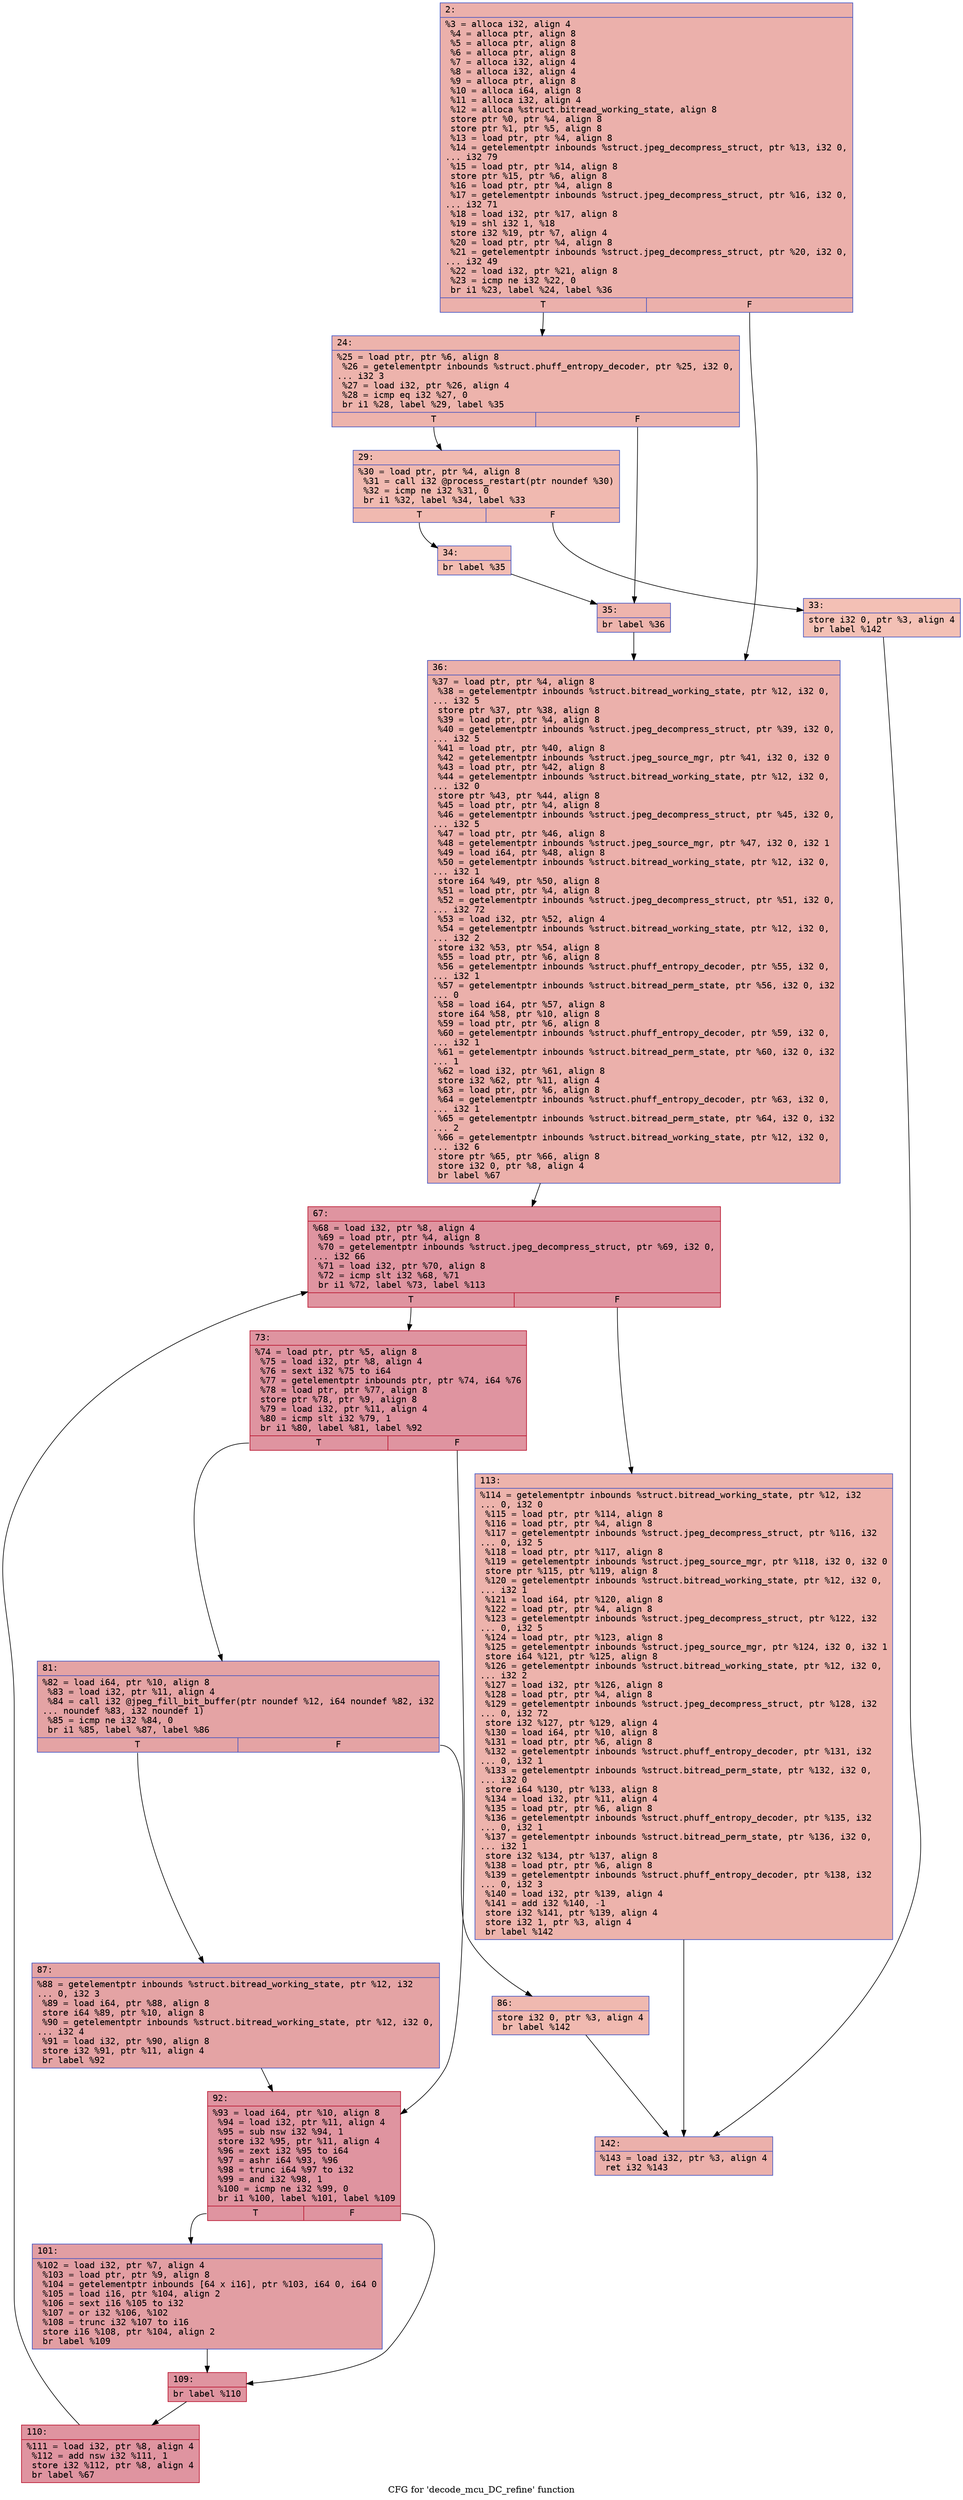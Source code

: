 digraph "CFG for 'decode_mcu_DC_refine' function" {
	label="CFG for 'decode_mcu_DC_refine' function";

	Node0x600000c7d220 [shape=record,color="#3d50c3ff", style=filled, fillcolor="#d24b4070" fontname="Courier",label="{2:\l|  %3 = alloca i32, align 4\l  %4 = alloca ptr, align 8\l  %5 = alloca ptr, align 8\l  %6 = alloca ptr, align 8\l  %7 = alloca i32, align 4\l  %8 = alloca i32, align 4\l  %9 = alloca ptr, align 8\l  %10 = alloca i64, align 8\l  %11 = alloca i32, align 4\l  %12 = alloca %struct.bitread_working_state, align 8\l  store ptr %0, ptr %4, align 8\l  store ptr %1, ptr %5, align 8\l  %13 = load ptr, ptr %4, align 8\l  %14 = getelementptr inbounds %struct.jpeg_decompress_struct, ptr %13, i32 0,\l... i32 79\l  %15 = load ptr, ptr %14, align 8\l  store ptr %15, ptr %6, align 8\l  %16 = load ptr, ptr %4, align 8\l  %17 = getelementptr inbounds %struct.jpeg_decompress_struct, ptr %16, i32 0,\l... i32 71\l  %18 = load i32, ptr %17, align 8\l  %19 = shl i32 1, %18\l  store i32 %19, ptr %7, align 4\l  %20 = load ptr, ptr %4, align 8\l  %21 = getelementptr inbounds %struct.jpeg_decompress_struct, ptr %20, i32 0,\l... i32 49\l  %22 = load i32, ptr %21, align 8\l  %23 = icmp ne i32 %22, 0\l  br i1 %23, label %24, label %36\l|{<s0>T|<s1>F}}"];
	Node0x600000c7d220:s0 -> Node0x600000c7d270[tooltip="2 -> 24\nProbability 62.50%" ];
	Node0x600000c7d220:s1 -> Node0x600000c7d400[tooltip="2 -> 36\nProbability 37.50%" ];
	Node0x600000c7d270 [shape=record,color="#3d50c3ff", style=filled, fillcolor="#d6524470" fontname="Courier",label="{24:\l|  %25 = load ptr, ptr %6, align 8\l  %26 = getelementptr inbounds %struct.phuff_entropy_decoder, ptr %25, i32 0,\l... i32 3\l  %27 = load i32, ptr %26, align 4\l  %28 = icmp eq i32 %27, 0\l  br i1 %28, label %29, label %35\l|{<s0>T|<s1>F}}"];
	Node0x600000c7d270:s0 -> Node0x600000c7d2c0[tooltip="24 -> 29\nProbability 37.50%" ];
	Node0x600000c7d270:s1 -> Node0x600000c7d3b0[tooltip="24 -> 35\nProbability 62.50%" ];
	Node0x600000c7d2c0 [shape=record,color="#3d50c3ff", style=filled, fillcolor="#de614d70" fontname="Courier",label="{29:\l|  %30 = load ptr, ptr %4, align 8\l  %31 = call i32 @process_restart(ptr noundef %30)\l  %32 = icmp ne i32 %31, 0\l  br i1 %32, label %34, label %33\l|{<s0>T|<s1>F}}"];
	Node0x600000c7d2c0:s0 -> Node0x600000c7d360[tooltip="29 -> 34\nProbability 62.50%" ];
	Node0x600000c7d2c0:s1 -> Node0x600000c7d310[tooltip="29 -> 33\nProbability 37.50%" ];
	Node0x600000c7d310 [shape=record,color="#3d50c3ff", style=filled, fillcolor="#e5705870" fontname="Courier",label="{33:\l|  store i32 0, ptr %3, align 4\l  br label %142\l}"];
	Node0x600000c7d310 -> Node0x600000c7d770[tooltip="33 -> 142\nProbability 100.00%" ];
	Node0x600000c7d360 [shape=record,color="#3d50c3ff", style=filled, fillcolor="#e1675170" fontname="Courier",label="{34:\l|  br label %35\l}"];
	Node0x600000c7d360 -> Node0x600000c7d3b0[tooltip="34 -> 35\nProbability 100.00%" ];
	Node0x600000c7d3b0 [shape=record,color="#3d50c3ff", style=filled, fillcolor="#d8564670" fontname="Courier",label="{35:\l|  br label %36\l}"];
	Node0x600000c7d3b0 -> Node0x600000c7d400[tooltip="35 -> 36\nProbability 100.00%" ];
	Node0x600000c7d400 [shape=record,color="#3d50c3ff", style=filled, fillcolor="#d24b4070" fontname="Courier",label="{36:\l|  %37 = load ptr, ptr %4, align 8\l  %38 = getelementptr inbounds %struct.bitread_working_state, ptr %12, i32 0,\l... i32 5\l  store ptr %37, ptr %38, align 8\l  %39 = load ptr, ptr %4, align 8\l  %40 = getelementptr inbounds %struct.jpeg_decompress_struct, ptr %39, i32 0,\l... i32 5\l  %41 = load ptr, ptr %40, align 8\l  %42 = getelementptr inbounds %struct.jpeg_source_mgr, ptr %41, i32 0, i32 0\l  %43 = load ptr, ptr %42, align 8\l  %44 = getelementptr inbounds %struct.bitread_working_state, ptr %12, i32 0,\l... i32 0\l  store ptr %43, ptr %44, align 8\l  %45 = load ptr, ptr %4, align 8\l  %46 = getelementptr inbounds %struct.jpeg_decompress_struct, ptr %45, i32 0,\l... i32 5\l  %47 = load ptr, ptr %46, align 8\l  %48 = getelementptr inbounds %struct.jpeg_source_mgr, ptr %47, i32 0, i32 1\l  %49 = load i64, ptr %48, align 8\l  %50 = getelementptr inbounds %struct.bitread_working_state, ptr %12, i32 0,\l... i32 1\l  store i64 %49, ptr %50, align 8\l  %51 = load ptr, ptr %4, align 8\l  %52 = getelementptr inbounds %struct.jpeg_decompress_struct, ptr %51, i32 0,\l... i32 72\l  %53 = load i32, ptr %52, align 4\l  %54 = getelementptr inbounds %struct.bitread_working_state, ptr %12, i32 0,\l... i32 2\l  store i32 %53, ptr %54, align 8\l  %55 = load ptr, ptr %6, align 8\l  %56 = getelementptr inbounds %struct.phuff_entropy_decoder, ptr %55, i32 0,\l... i32 1\l  %57 = getelementptr inbounds %struct.bitread_perm_state, ptr %56, i32 0, i32\l... 0\l  %58 = load i64, ptr %57, align 8\l  store i64 %58, ptr %10, align 8\l  %59 = load ptr, ptr %6, align 8\l  %60 = getelementptr inbounds %struct.phuff_entropy_decoder, ptr %59, i32 0,\l... i32 1\l  %61 = getelementptr inbounds %struct.bitread_perm_state, ptr %60, i32 0, i32\l... 1\l  %62 = load i32, ptr %61, align 8\l  store i32 %62, ptr %11, align 4\l  %63 = load ptr, ptr %6, align 8\l  %64 = getelementptr inbounds %struct.phuff_entropy_decoder, ptr %63, i32 0,\l... i32 1\l  %65 = getelementptr inbounds %struct.bitread_perm_state, ptr %64, i32 0, i32\l... 2\l  %66 = getelementptr inbounds %struct.bitread_working_state, ptr %12, i32 0,\l... i32 6\l  store ptr %65, ptr %66, align 8\l  store i32 0, ptr %8, align 4\l  br label %67\l}"];
	Node0x600000c7d400 -> Node0x600000c7d450[tooltip="36 -> 67\nProbability 100.00%" ];
	Node0x600000c7d450 [shape=record,color="#b70d28ff", style=filled, fillcolor="#b70d2870" fontname="Courier",label="{67:\l|  %68 = load i32, ptr %8, align 4\l  %69 = load ptr, ptr %4, align 8\l  %70 = getelementptr inbounds %struct.jpeg_decompress_struct, ptr %69, i32 0,\l... i32 66\l  %71 = load i32, ptr %70, align 8\l  %72 = icmp slt i32 %68, %71\l  br i1 %72, label %73, label %113\l|{<s0>T|<s1>F}}"];
	Node0x600000c7d450:s0 -> Node0x600000c7d4a0[tooltip="67 -> 73\nProbability 96.88%" ];
	Node0x600000c7d450:s1 -> Node0x600000c7d720[tooltip="67 -> 113\nProbability 3.12%" ];
	Node0x600000c7d4a0 [shape=record,color="#b70d28ff", style=filled, fillcolor="#b70d2870" fontname="Courier",label="{73:\l|  %74 = load ptr, ptr %5, align 8\l  %75 = load i32, ptr %8, align 4\l  %76 = sext i32 %75 to i64\l  %77 = getelementptr inbounds ptr, ptr %74, i64 %76\l  %78 = load ptr, ptr %77, align 8\l  store ptr %78, ptr %9, align 8\l  %79 = load i32, ptr %11, align 4\l  %80 = icmp slt i32 %79, 1\l  br i1 %80, label %81, label %92\l|{<s0>T|<s1>F}}"];
	Node0x600000c7d4a0:s0 -> Node0x600000c7d4f0[tooltip="73 -> 81\nProbability 37.50%" ];
	Node0x600000c7d4a0:s1 -> Node0x600000c7d5e0[tooltip="73 -> 92\nProbability 62.50%" ];
	Node0x600000c7d4f0 [shape=record,color="#3d50c3ff", style=filled, fillcolor="#c32e3170" fontname="Courier",label="{81:\l|  %82 = load i64, ptr %10, align 8\l  %83 = load i32, ptr %11, align 4\l  %84 = call i32 @jpeg_fill_bit_buffer(ptr noundef %12, i64 noundef %82, i32\l... noundef %83, i32 noundef 1)\l  %85 = icmp ne i32 %84, 0\l  br i1 %85, label %87, label %86\l|{<s0>T|<s1>F}}"];
	Node0x600000c7d4f0:s0 -> Node0x600000c7d590[tooltip="81 -> 87\nProbability 96.88%" ];
	Node0x600000c7d4f0:s1 -> Node0x600000c7d540[tooltip="81 -> 86\nProbability 3.12%" ];
	Node0x600000c7d540 [shape=record,color="#3d50c3ff", style=filled, fillcolor="#de614d70" fontname="Courier",label="{86:\l|  store i32 0, ptr %3, align 4\l  br label %142\l}"];
	Node0x600000c7d540 -> Node0x600000c7d770[tooltip="86 -> 142\nProbability 100.00%" ];
	Node0x600000c7d590 [shape=record,color="#3d50c3ff", style=filled, fillcolor="#c32e3170" fontname="Courier",label="{87:\l|  %88 = getelementptr inbounds %struct.bitread_working_state, ptr %12, i32\l... 0, i32 3\l  %89 = load i64, ptr %88, align 8\l  store i64 %89, ptr %10, align 8\l  %90 = getelementptr inbounds %struct.bitread_working_state, ptr %12, i32 0,\l... i32 4\l  %91 = load i32, ptr %90, align 8\l  store i32 %91, ptr %11, align 4\l  br label %92\l}"];
	Node0x600000c7d590 -> Node0x600000c7d5e0[tooltip="87 -> 92\nProbability 100.00%" ];
	Node0x600000c7d5e0 [shape=record,color="#b70d28ff", style=filled, fillcolor="#b70d2870" fontname="Courier",label="{92:\l|  %93 = load i64, ptr %10, align 8\l  %94 = load i32, ptr %11, align 4\l  %95 = sub nsw i32 %94, 1\l  store i32 %95, ptr %11, align 4\l  %96 = zext i32 %95 to i64\l  %97 = ashr i64 %93, %96\l  %98 = trunc i64 %97 to i32\l  %99 = and i32 %98, 1\l  %100 = icmp ne i32 %99, 0\l  br i1 %100, label %101, label %109\l|{<s0>T|<s1>F}}"];
	Node0x600000c7d5e0:s0 -> Node0x600000c7d630[tooltip="92 -> 101\nProbability 50.00%" ];
	Node0x600000c7d5e0:s1 -> Node0x600000c7d680[tooltip="92 -> 109\nProbability 50.00%" ];
	Node0x600000c7d630 [shape=record,color="#3d50c3ff", style=filled, fillcolor="#be242e70" fontname="Courier",label="{101:\l|  %102 = load i32, ptr %7, align 4\l  %103 = load ptr, ptr %9, align 8\l  %104 = getelementptr inbounds [64 x i16], ptr %103, i64 0, i64 0\l  %105 = load i16, ptr %104, align 2\l  %106 = sext i16 %105 to i32\l  %107 = or i32 %106, %102\l  %108 = trunc i32 %107 to i16\l  store i16 %108, ptr %104, align 2\l  br label %109\l}"];
	Node0x600000c7d630 -> Node0x600000c7d680[tooltip="101 -> 109\nProbability 100.00%" ];
	Node0x600000c7d680 [shape=record,color="#b70d28ff", style=filled, fillcolor="#b70d2870" fontname="Courier",label="{109:\l|  br label %110\l}"];
	Node0x600000c7d680 -> Node0x600000c7d6d0[tooltip="109 -> 110\nProbability 100.00%" ];
	Node0x600000c7d6d0 [shape=record,color="#b70d28ff", style=filled, fillcolor="#b70d2870" fontname="Courier",label="{110:\l|  %111 = load i32, ptr %8, align 4\l  %112 = add nsw i32 %111, 1\l  store i32 %112, ptr %8, align 4\l  br label %67\l}"];
	Node0x600000c7d6d0 -> Node0x600000c7d450[tooltip="110 -> 67\nProbability 100.00%" ];
	Node0x600000c7d720 [shape=record,color="#3d50c3ff", style=filled, fillcolor="#d6524470" fontname="Courier",label="{113:\l|  %114 = getelementptr inbounds %struct.bitread_working_state, ptr %12, i32\l... 0, i32 0\l  %115 = load ptr, ptr %114, align 8\l  %116 = load ptr, ptr %4, align 8\l  %117 = getelementptr inbounds %struct.jpeg_decompress_struct, ptr %116, i32\l... 0, i32 5\l  %118 = load ptr, ptr %117, align 8\l  %119 = getelementptr inbounds %struct.jpeg_source_mgr, ptr %118, i32 0, i32 0\l  store ptr %115, ptr %119, align 8\l  %120 = getelementptr inbounds %struct.bitread_working_state, ptr %12, i32 0,\l... i32 1\l  %121 = load i64, ptr %120, align 8\l  %122 = load ptr, ptr %4, align 8\l  %123 = getelementptr inbounds %struct.jpeg_decompress_struct, ptr %122, i32\l... 0, i32 5\l  %124 = load ptr, ptr %123, align 8\l  %125 = getelementptr inbounds %struct.jpeg_source_mgr, ptr %124, i32 0, i32 1\l  store i64 %121, ptr %125, align 8\l  %126 = getelementptr inbounds %struct.bitread_working_state, ptr %12, i32 0,\l... i32 2\l  %127 = load i32, ptr %126, align 8\l  %128 = load ptr, ptr %4, align 8\l  %129 = getelementptr inbounds %struct.jpeg_decompress_struct, ptr %128, i32\l... 0, i32 72\l  store i32 %127, ptr %129, align 4\l  %130 = load i64, ptr %10, align 8\l  %131 = load ptr, ptr %6, align 8\l  %132 = getelementptr inbounds %struct.phuff_entropy_decoder, ptr %131, i32\l... 0, i32 1\l  %133 = getelementptr inbounds %struct.bitread_perm_state, ptr %132, i32 0,\l... i32 0\l  store i64 %130, ptr %133, align 8\l  %134 = load i32, ptr %11, align 4\l  %135 = load ptr, ptr %6, align 8\l  %136 = getelementptr inbounds %struct.phuff_entropy_decoder, ptr %135, i32\l... 0, i32 1\l  %137 = getelementptr inbounds %struct.bitread_perm_state, ptr %136, i32 0,\l... i32 1\l  store i32 %134, ptr %137, align 8\l  %138 = load ptr, ptr %6, align 8\l  %139 = getelementptr inbounds %struct.phuff_entropy_decoder, ptr %138, i32\l... 0, i32 3\l  %140 = load i32, ptr %139, align 4\l  %141 = add i32 %140, -1\l  store i32 %141, ptr %139, align 4\l  store i32 1, ptr %3, align 4\l  br label %142\l}"];
	Node0x600000c7d720 -> Node0x600000c7d770[tooltip="113 -> 142\nProbability 100.00%" ];
	Node0x600000c7d770 [shape=record,color="#3d50c3ff", style=filled, fillcolor="#d24b4070" fontname="Courier",label="{142:\l|  %143 = load i32, ptr %3, align 4\l  ret i32 %143\l}"];
}
